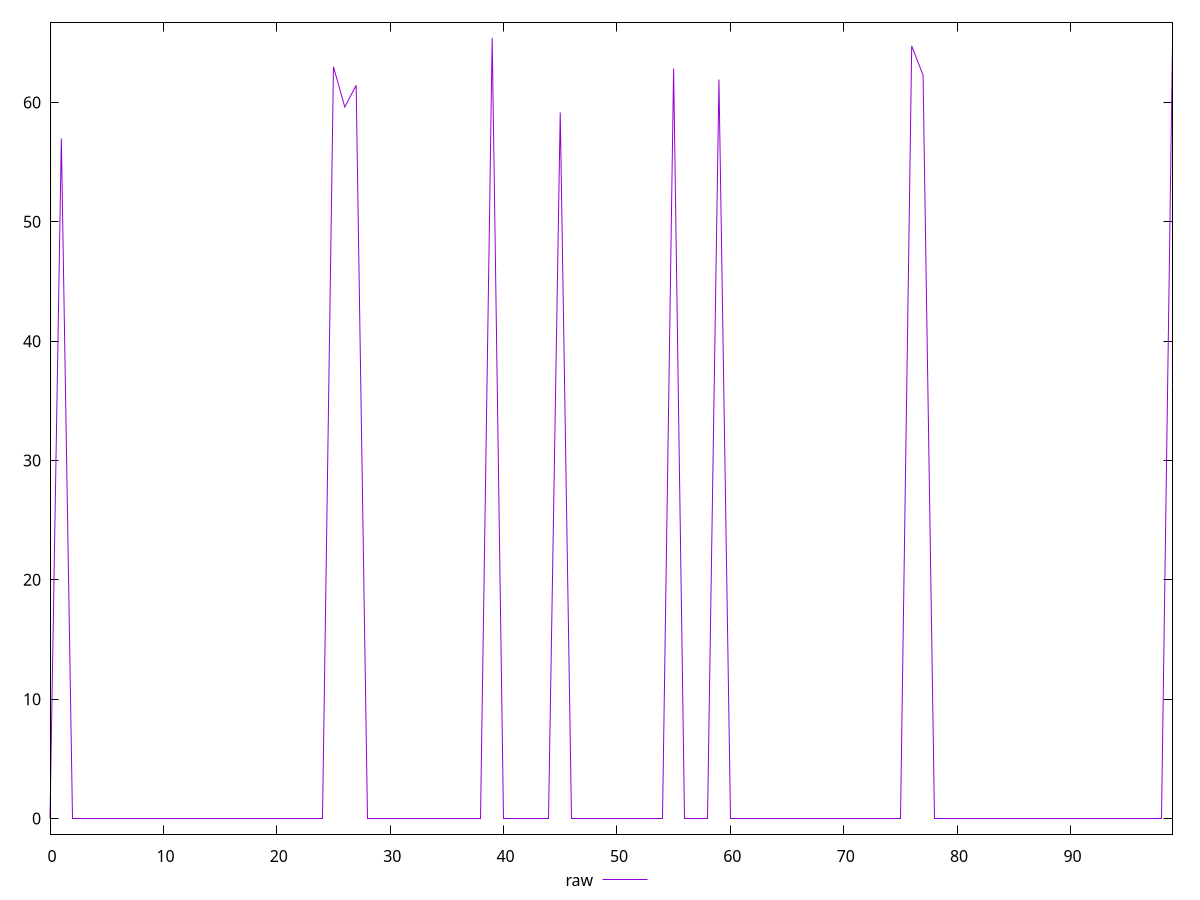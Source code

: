 reset

$raw <<EOF
0 0
1 56.99400043487549
2 0
3 0
4 0
5 0
6 0
7 0
8 0
9 0
10 0
11 0
12 0
13 0
14 0
15 0
16 0
17 0
18 0
19 0
20 0
21 0
22 0
23 0
24 0
25 62.99499988555908
26 59.613999366760254
27 61.4370002746582
28 0
29 0
30 0
31 0
32 0
33 0
34 0
35 0
36 0
37 0
38 0
39 65.40700054168701
40 0
41 0
42 0
43 0
44 0
45 59.16699981689453
46 0
47 0
48 0
49 0
50 0
51 0
52 0
53 0
54 0
55 62.84500026702881
56 0
57 0
58 0
59 61.91800022125244
60 0
61 0
62 0
63 0
64 0
65 0
66 0
67 0
68 0
69 0
70 0
71 0
72 0
73 0
74 0
75 0
76 64.73299980163574
77 62.28999996185303
78 0
79 0
80 0
81 0
82 0
83 0
84 0
85 0
86 0
87 0
88 0
89 0
90 0
91 0
92 0
93 0
94 0
95 0
96 0
97 0
98 0
99 65.00599956512451
EOF

set key outside below
set xrange [0:99]
set yrange [-1.3081400108337402:66.71514055252075]
set trange [-1.3081400108337402:66.71514055252075]
set terminal svg size 640, 500 enhanced background rgb 'white'
set output "reports/report_00032_2021-02-25T10-28-15.087Z/uses-rel-preconnect/samples/music/raw/values.svg"

plot $raw title "raw" with line

reset
